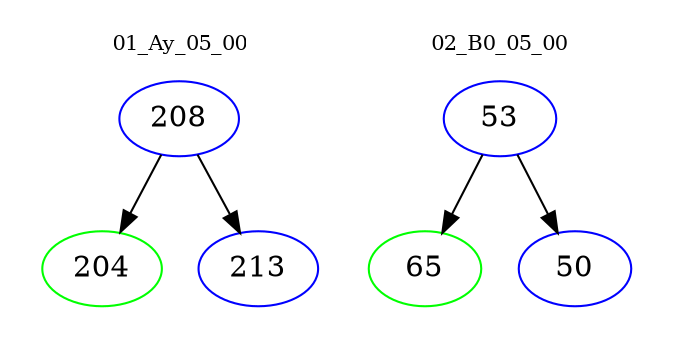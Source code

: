 digraph{
subgraph cluster_0 {
color = white
label = "01_Ay_05_00";
fontsize=10;
T0_208 [label="208", color="blue"]
T0_208 -> T0_204 [color="black"]
T0_204 [label="204", color="green"]
T0_208 -> T0_213 [color="black"]
T0_213 [label="213", color="blue"]
}
subgraph cluster_1 {
color = white
label = "02_B0_05_00";
fontsize=10;
T1_53 [label="53", color="blue"]
T1_53 -> T1_65 [color="black"]
T1_65 [label="65", color="green"]
T1_53 -> T1_50 [color="black"]
T1_50 [label="50", color="blue"]
}
}
